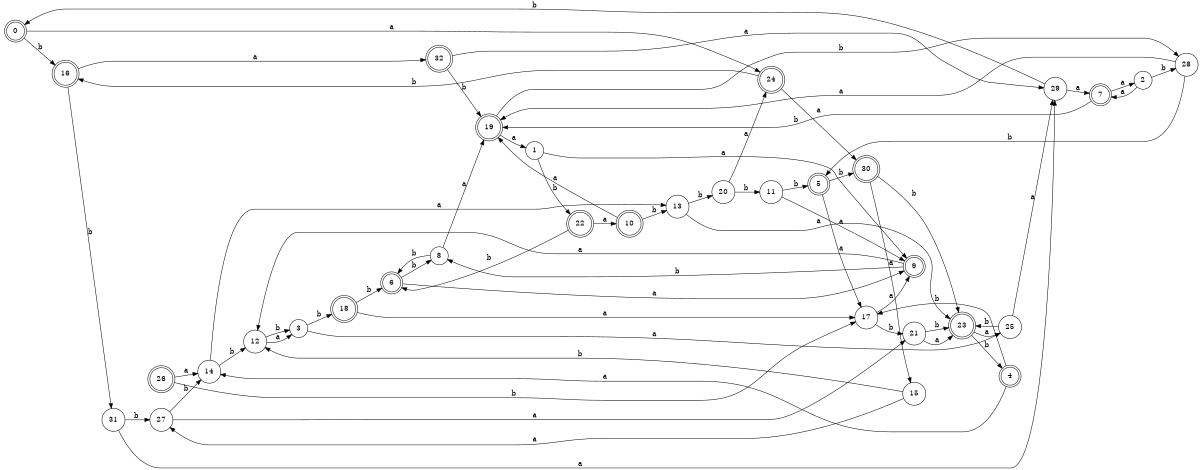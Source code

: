 digraph n27_5 {
__start0 [label="" shape="none"];

rankdir=LR;
size="8,5";

s0 [style="rounded,filled", color="black", fillcolor="white" shape="doublecircle", label="0"];
s1 [style="filled", color="black", fillcolor="white" shape="circle", label="1"];
s2 [style="filled", color="black", fillcolor="white" shape="circle", label="2"];
s3 [style="filled", color="black", fillcolor="white" shape="circle", label="3"];
s4 [style="rounded,filled", color="black", fillcolor="white" shape="doublecircle", label="4"];
s5 [style="rounded,filled", color="black", fillcolor="white" shape="doublecircle", label="5"];
s6 [style="rounded,filled", color="black", fillcolor="white" shape="doublecircle", label="6"];
s7 [style="rounded,filled", color="black", fillcolor="white" shape="doublecircle", label="7"];
s8 [style="filled", color="black", fillcolor="white" shape="circle", label="8"];
s9 [style="rounded,filled", color="black", fillcolor="white" shape="doublecircle", label="9"];
s10 [style="rounded,filled", color="black", fillcolor="white" shape="doublecircle", label="10"];
s11 [style="filled", color="black", fillcolor="white" shape="circle", label="11"];
s12 [style="filled", color="black", fillcolor="white" shape="circle", label="12"];
s13 [style="filled", color="black", fillcolor="white" shape="circle", label="13"];
s14 [style="filled", color="black", fillcolor="white" shape="circle", label="14"];
s15 [style="filled", color="black", fillcolor="white" shape="circle", label="15"];
s16 [style="rounded,filled", color="black", fillcolor="white" shape="doublecircle", label="16"];
s17 [style="filled", color="black", fillcolor="white" shape="circle", label="17"];
s18 [style="rounded,filled", color="black", fillcolor="white" shape="doublecircle", label="18"];
s19 [style="rounded,filled", color="black", fillcolor="white" shape="doublecircle", label="19"];
s20 [style="filled", color="black", fillcolor="white" shape="circle", label="20"];
s21 [style="filled", color="black", fillcolor="white" shape="circle", label="21"];
s22 [style="rounded,filled", color="black", fillcolor="white" shape="doublecircle", label="22"];
s23 [style="rounded,filled", color="black", fillcolor="white" shape="doublecircle", label="23"];
s24 [style="rounded,filled", color="black", fillcolor="white" shape="doublecircle", label="24"];
s25 [style="filled", color="black", fillcolor="white" shape="circle", label="25"];
s26 [style="rounded,filled", color="black", fillcolor="white" shape="doublecircle", label="26"];
s27 [style="filled", color="black", fillcolor="white" shape="circle", label="27"];
s28 [style="filled", color="black", fillcolor="white" shape="circle", label="28"];
s29 [style="filled", color="black", fillcolor="white" shape="circle", label="29"];
s30 [style="rounded,filled", color="black", fillcolor="white" shape="doublecircle", label="30"];
s31 [style="filled", color="black", fillcolor="white" shape="circle", label="31"];
s32 [style="rounded,filled", color="black", fillcolor="white" shape="doublecircle", label="32"];
s0 -> s24 [label="a"];
s0 -> s16 [label="b"];
s1 -> s9 [label="a"];
s1 -> s22 [label="b"];
s2 -> s7 [label="a"];
s2 -> s28 [label="b"];
s3 -> s25 [label="a"];
s3 -> s18 [label="b"];
s4 -> s14 [label="a"];
s4 -> s17 [label="b"];
s5 -> s17 [label="a"];
s5 -> s30 [label="b"];
s6 -> s9 [label="a"];
s6 -> s8 [label="b"];
s7 -> s2 [label="a"];
s7 -> s19 [label="b"];
s8 -> s19 [label="a"];
s8 -> s6 [label="b"];
s9 -> s12 [label="a"];
s9 -> s8 [label="b"];
s10 -> s19 [label="a"];
s10 -> s13 [label="b"];
s11 -> s9 [label="a"];
s11 -> s5 [label="b"];
s12 -> s3 [label="a"];
s12 -> s3 [label="b"];
s13 -> s23 [label="a"];
s13 -> s20 [label="b"];
s14 -> s13 [label="a"];
s14 -> s12 [label="b"];
s15 -> s27 [label="a"];
s15 -> s12 [label="b"];
s16 -> s32 [label="a"];
s16 -> s31 [label="b"];
s17 -> s9 [label="a"];
s17 -> s21 [label="b"];
s18 -> s17 [label="a"];
s18 -> s6 [label="b"];
s19 -> s1 [label="a"];
s19 -> s28 [label="b"];
s20 -> s24 [label="a"];
s20 -> s11 [label="b"];
s21 -> s23 [label="a"];
s21 -> s23 [label="b"];
s22 -> s10 [label="a"];
s22 -> s6 [label="b"];
s23 -> s25 [label="a"];
s23 -> s4 [label="b"];
s24 -> s30 [label="a"];
s24 -> s16 [label="b"];
s25 -> s29 [label="a"];
s25 -> s23 [label="b"];
s26 -> s14 [label="a"];
s26 -> s17 [label="b"];
s27 -> s21 [label="a"];
s27 -> s14 [label="b"];
s28 -> s19 [label="a"];
s28 -> s5 [label="b"];
s29 -> s7 [label="a"];
s29 -> s0 [label="b"];
s30 -> s15 [label="a"];
s30 -> s23 [label="b"];
s31 -> s29 [label="a"];
s31 -> s27 [label="b"];
s32 -> s29 [label="a"];
s32 -> s19 [label="b"];

}